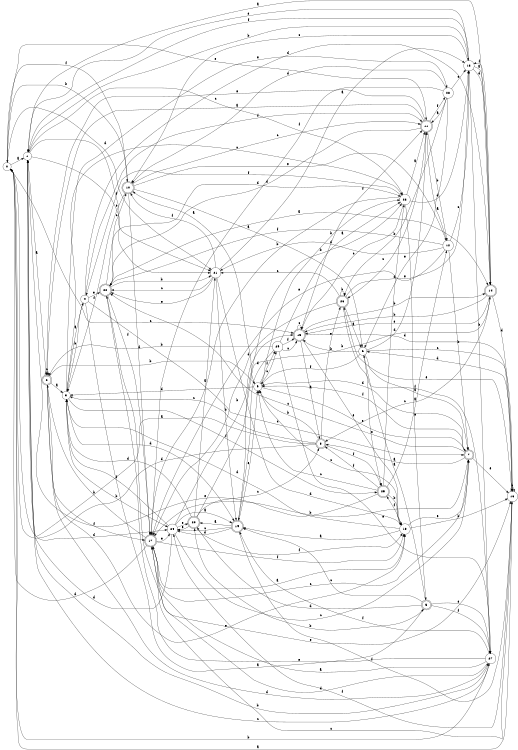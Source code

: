 digraph n24_1 {
__start0 [label="" shape="none"];

rankdir=LR;
size="8,5";

s0 [style="filled", color="black", fillcolor="white" shape="circle", label="0"];
s1 [style="filled", color="black", fillcolor="white" shape="circle", label="1"];
s2 [style="rounded,filled", color="black", fillcolor="white" shape="doublecircle", label="2"];
s3 [style="filled", color="black", fillcolor="white" shape="circle", label="3"];
s4 [style="filled", color="black", fillcolor="white" shape="circle", label="4"];
s5 [style="rounded,filled", color="black", fillcolor="white" shape="doublecircle", label="5"];
s6 [style="filled", color="black", fillcolor="white" shape="circle", label="6"];
s7 [style="rounded,filled", color="black", fillcolor="white" shape="doublecircle", label="7"];
s8 [style="rounded,filled", color="black", fillcolor="white" shape="doublecircle", label="8"];
s9 [style="filled", color="black", fillcolor="white" shape="circle", label="9"];
s10 [style="rounded,filled", color="black", fillcolor="white" shape="doublecircle", label="10"];
s11 [style="rounded,filled", color="black", fillcolor="white" shape="doublecircle", label="11"];
s12 [style="filled", color="black", fillcolor="white" shape="circle", label="12"];
s13 [style="filled", color="black", fillcolor="white" shape="circle", label="13"];
s14 [style="rounded,filled", color="black", fillcolor="white" shape="doublecircle", label="14"];
s15 [style="rounded,filled", color="black", fillcolor="white" shape="doublecircle", label="15"];
s16 [style="filled", color="black", fillcolor="white" shape="circle", label="16"];
s17 [style="rounded,filled", color="black", fillcolor="white" shape="doublecircle", label="17"];
s18 [style="filled", color="black", fillcolor="white" shape="circle", label="18"];
s19 [style="rounded,filled", color="black", fillcolor="white" shape="doublecircle", label="19"];
s20 [style="rounded,filled", color="black", fillcolor="white" shape="doublecircle", label="20"];
s21 [style="filled", color="black", fillcolor="white" shape="circle", label="21"];
s22 [style="rounded,filled", color="black", fillcolor="white" shape="doublecircle", label="22"];
s23 [style="filled", color="black", fillcolor="white" shape="circle", label="23"];
s24 [style="filled", color="black", fillcolor="white" shape="circle", label="24"];
s25 [style="rounded,filled", color="black", fillcolor="white" shape="doublecircle", label="25"];
s26 [style="rounded,filled", color="black", fillcolor="white" shape="doublecircle", label="26"];
s27 [style="filled", color="black", fillcolor="white" shape="circle", label="27"];
s28 [style="filled", color="black", fillcolor="white" shape="circle", label="28"];
s29 [style="filled", color="black", fillcolor="white" shape="circle", label="29"];
s0 -> s1 [label="a"];
s0 -> s27 [label="b"];
s0 -> s15 [label="c"];
s0 -> s21 [label="d"];
s0 -> s11 [label="e"];
s0 -> s10 [label="f"];
s1 -> s2 [label="a"];
s1 -> s13 [label="b"];
s1 -> s23 [label="c"];
s1 -> s24 [label="d"];
s1 -> s21 [label="e"];
s1 -> s21 [label="f"];
s2 -> s3 [label="a"];
s2 -> s9 [label="b"];
s2 -> s2 [label="c"];
s2 -> s27 [label="d"];
s2 -> s18 [label="e"];
s2 -> s17 [label="f"];
s3 -> s4 [label="a"];
s3 -> s24 [label="b"];
s3 -> s23 [label="c"];
s3 -> s19 [label="d"];
s3 -> s28 [label="e"];
s3 -> s25 [label="f"];
s4 -> s5 [label="a"];
s4 -> s3 [label="b"];
s4 -> s7 [label="c"];
s4 -> s14 [label="d"];
s4 -> s22 [label="e"];
s4 -> s11 [label="f"];
s5 -> s6 [label="a"];
s5 -> s20 [label="b"];
s5 -> s19 [label="c"];
s5 -> s20 [label="d"];
s5 -> s27 [label="e"];
s5 -> s27 [label="f"];
s6 -> s7 [label="a"];
s6 -> s15 [label="b"];
s6 -> s16 [label="c"];
s6 -> s11 [label="d"];
s6 -> s25 [label="e"];
s6 -> s9 [label="f"];
s7 -> s8 [label="a"];
s7 -> s17 [label="b"];
s7 -> s22 [label="c"];
s7 -> s9 [label="d"];
s7 -> s16 [label="e"];
s7 -> s9 [label="f"];
s8 -> s0 [label="a"];
s8 -> s9 [label="b"];
s8 -> s3 [label="c"];
s8 -> s0 [label="d"];
s8 -> s26 [label="e"];
s8 -> s25 [label="f"];
s9 -> s10 [label="a"];
s9 -> s23 [label="b"];
s9 -> s29 [label="c"];
s9 -> s3 [label="d"];
s9 -> s7 [label="e"];
s9 -> s29 [label="f"];
s10 -> s6 [label="a"];
s10 -> s0 [label="b"];
s10 -> s11 [label="c"];
s10 -> s17 [label="d"];
s10 -> s12 [label="e"];
s10 -> s3 [label="f"];
s11 -> s2 [label="a"];
s11 -> s12 [label="b"];
s11 -> s26 [label="c"];
s11 -> s22 [label="d"];
s11 -> s2 [label="e"];
s11 -> s28 [label="f"];
s12 -> s11 [label="a"];
s12 -> s7 [label="b"];
s12 -> s13 [label="c"];
s12 -> s21 [label="d"];
s12 -> s17 [label="e"];
s12 -> s22 [label="f"];
s13 -> s14 [label="a"];
s13 -> s27 [label="b"];
s13 -> s10 [label="c"];
s13 -> s14 [label="d"];
s13 -> s1 [label="e"];
s13 -> s1 [label="f"];
s14 -> s1 [label="a"];
s14 -> s15 [label="b"];
s14 -> s8 [label="c"];
s14 -> s16 [label="d"];
s14 -> s15 [label="e"];
s14 -> s13 [label="f"];
s15 -> s8 [label="a"];
s15 -> s14 [label="b"];
s15 -> s15 [label="c"];
s15 -> s16 [label="d"];
s15 -> s18 [label="e"];
s15 -> s11 [label="f"];
s16 -> s0 [label="a"];
s16 -> s16 [label="b"];
s16 -> s17 [label="c"];
s16 -> s6 [label="d"];
s16 -> s26 [label="e"];
s16 -> s24 [label="f"];
s17 -> s18 [label="a"];
s17 -> s2 [label="b"];
s17 -> s7 [label="c"];
s17 -> s0 [label="d"];
s17 -> s24 [label="e"];
s17 -> s18 [label="f"];
s18 -> s19 [label="a"];
s18 -> s16 [label="b"];
s18 -> s9 [label="c"];
s18 -> s3 [label="d"];
s18 -> s7 [label="e"];
s18 -> s25 [label="f"];
s19 -> s20 [label="a"];
s19 -> s23 [label="b"];
s19 -> s24 [label="c"];
s19 -> s24 [label="d"];
s19 -> s9 [label="e"];
s19 -> s16 [label="f"];
s20 -> s21 [label="a"];
s20 -> s14 [label="b"];
s20 -> s8 [label="c"];
s20 -> s3 [label="d"];
s20 -> s24 [label="e"];
s20 -> s18 [label="f"];
s21 -> s13 [label="a"];
s21 -> s19 [label="b"];
s21 -> s22 [label="c"];
s21 -> s18 [label="d"];
s21 -> s22 [label="e"];
s21 -> s10 [label="f"];
s22 -> s14 [label="a"];
s22 -> s21 [label="b"];
s22 -> s10 [label="c"];
s22 -> s23 [label="d"];
s22 -> s16 [label="e"];
s22 -> s17 [label="f"];
s23 -> s11 [label="a"];
s23 -> s17 [label="b"];
s23 -> s15 [label="c"];
s23 -> s13 [label="d"];
s23 -> s5 [label="e"];
s23 -> s4 [label="f"];
s24 -> s19 [label="a"];
s24 -> s15 [label="b"];
s24 -> s7 [label="c"];
s24 -> s1 [label="d"];
s24 -> s20 [label="e"];
s24 -> s3 [label="f"];
s25 -> s12 [label="a"];
s25 -> s18 [label="b"];
s25 -> s9 [label="c"];
s25 -> s23 [label="d"];
s25 -> s1 [label="e"];
s25 -> s8 [label="f"];
s26 -> s6 [label="a"];
s26 -> s26 [label="b"];
s26 -> s21 [label="c"];
s26 -> s17 [label="d"];
s26 -> s13 [label="e"];
s26 -> s27 [label="f"];
s27 -> s17 [label="a"];
s27 -> s1 [label="b"];
s27 -> s1 [label="c"];
s27 -> s17 [label="d"];
s27 -> s22 [label="e"];
s27 -> s19 [label="f"];
s28 -> s11 [label="a"];
s28 -> s26 [label="b"];
s28 -> s13 [label="c"];
s28 -> s10 [label="d"];
s28 -> s6 [label="e"];
s28 -> s17 [label="f"];
s29 -> s23 [label="a"];
s29 -> s2 [label="b"];
s29 -> s15 [label="c"];
s29 -> s19 [label="d"];
s29 -> s27 [label="e"];
s29 -> s15 [label="f"];

}